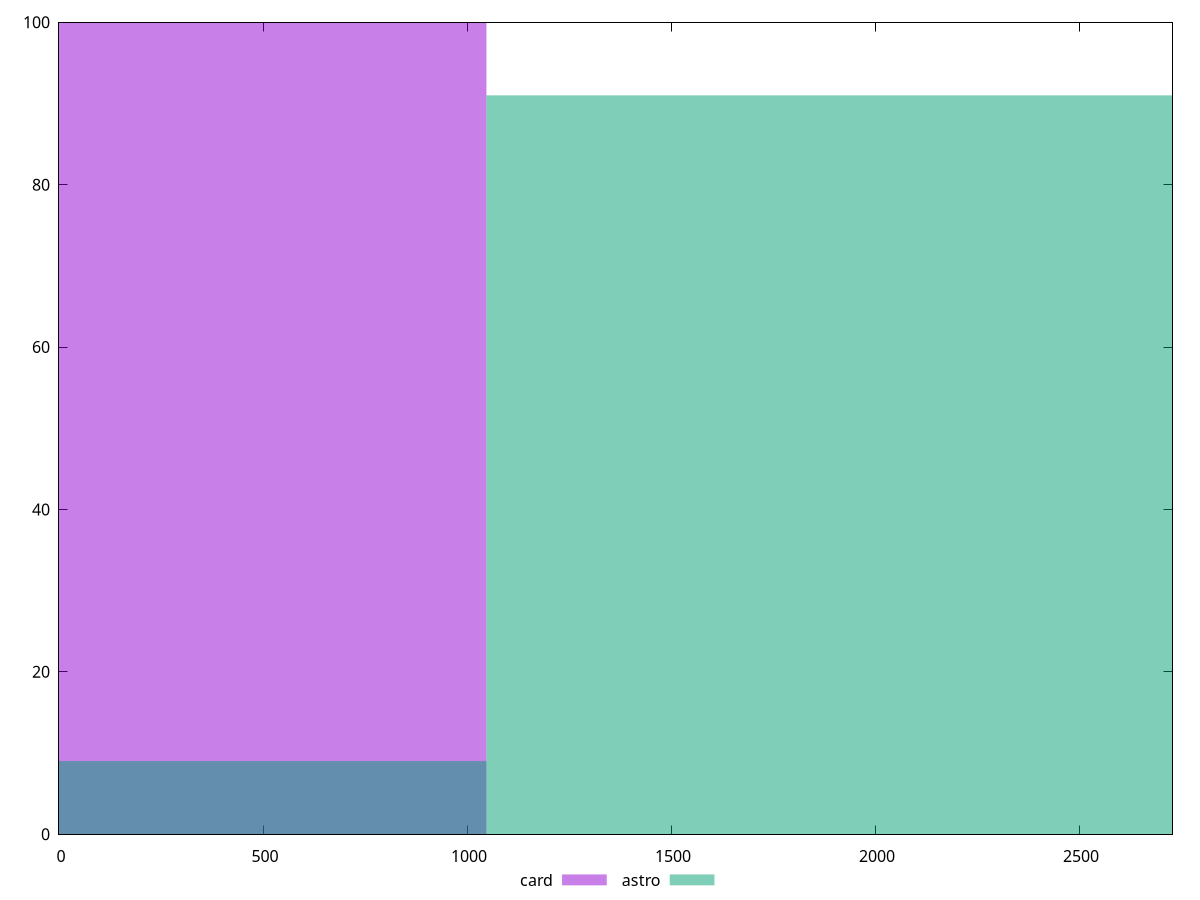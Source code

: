 reset

$card <<EOF
0 100
EOF

$astro <<EOF
0 9
2095.212493509842 91
EOF

set key outside below
set boxwidth 2095.212493509842
set xrange [0:2729]
set yrange [0:100]
set trange [0:100]
set style fill transparent solid 0.5 noborder
set terminal svg size 640, 500 enhanced background rgb 'white'
set output "reports/report_00028_2021-02-24T12-49-42.674Z/render-blocking-resources/comparison/histogram/2_vs_3.svg"

plot $card title "card" with boxes, \
     $astro title "astro" with boxes

reset
